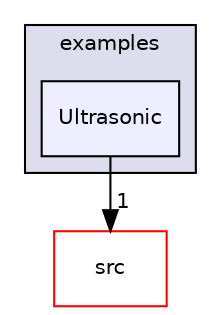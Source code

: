 digraph "examples/Ultrasonic" {
  compound=true
  node [ fontsize="10", fontname="Helvetica"];
  edge [ labelfontsize="10", labelfontname="Helvetica"];
  subgraph clusterdir_d28a4824dc47e487b107a5db32ef43c4 {
    graph [ bgcolor="#ddddee", pencolor="black", label="examples" fontname="Helvetica", fontsize="10", URL="dir_d28a4824dc47e487b107a5db32ef43c4.html"]
  dir_a1ff18e6515d07e3359e6f747f7a7ba0 [shape=box, label="Ultrasonic", style="filled", fillcolor="#eeeeff", pencolor="black", URL="dir_a1ff18e6515d07e3359e6f747f7a7ba0.html"];
  }
  dir_68267d1309a1af8e8297ef4c3efbcdba [shape=box label="src" fillcolor="white" style="filled" color="red" URL="dir_68267d1309a1af8e8297ef4c3efbcdba.html"];
  dir_a1ff18e6515d07e3359e6f747f7a7ba0->dir_68267d1309a1af8e8297ef4c3efbcdba [headlabel="1", labeldistance=1.5 headhref="dir_000012_000013.html"];
}
